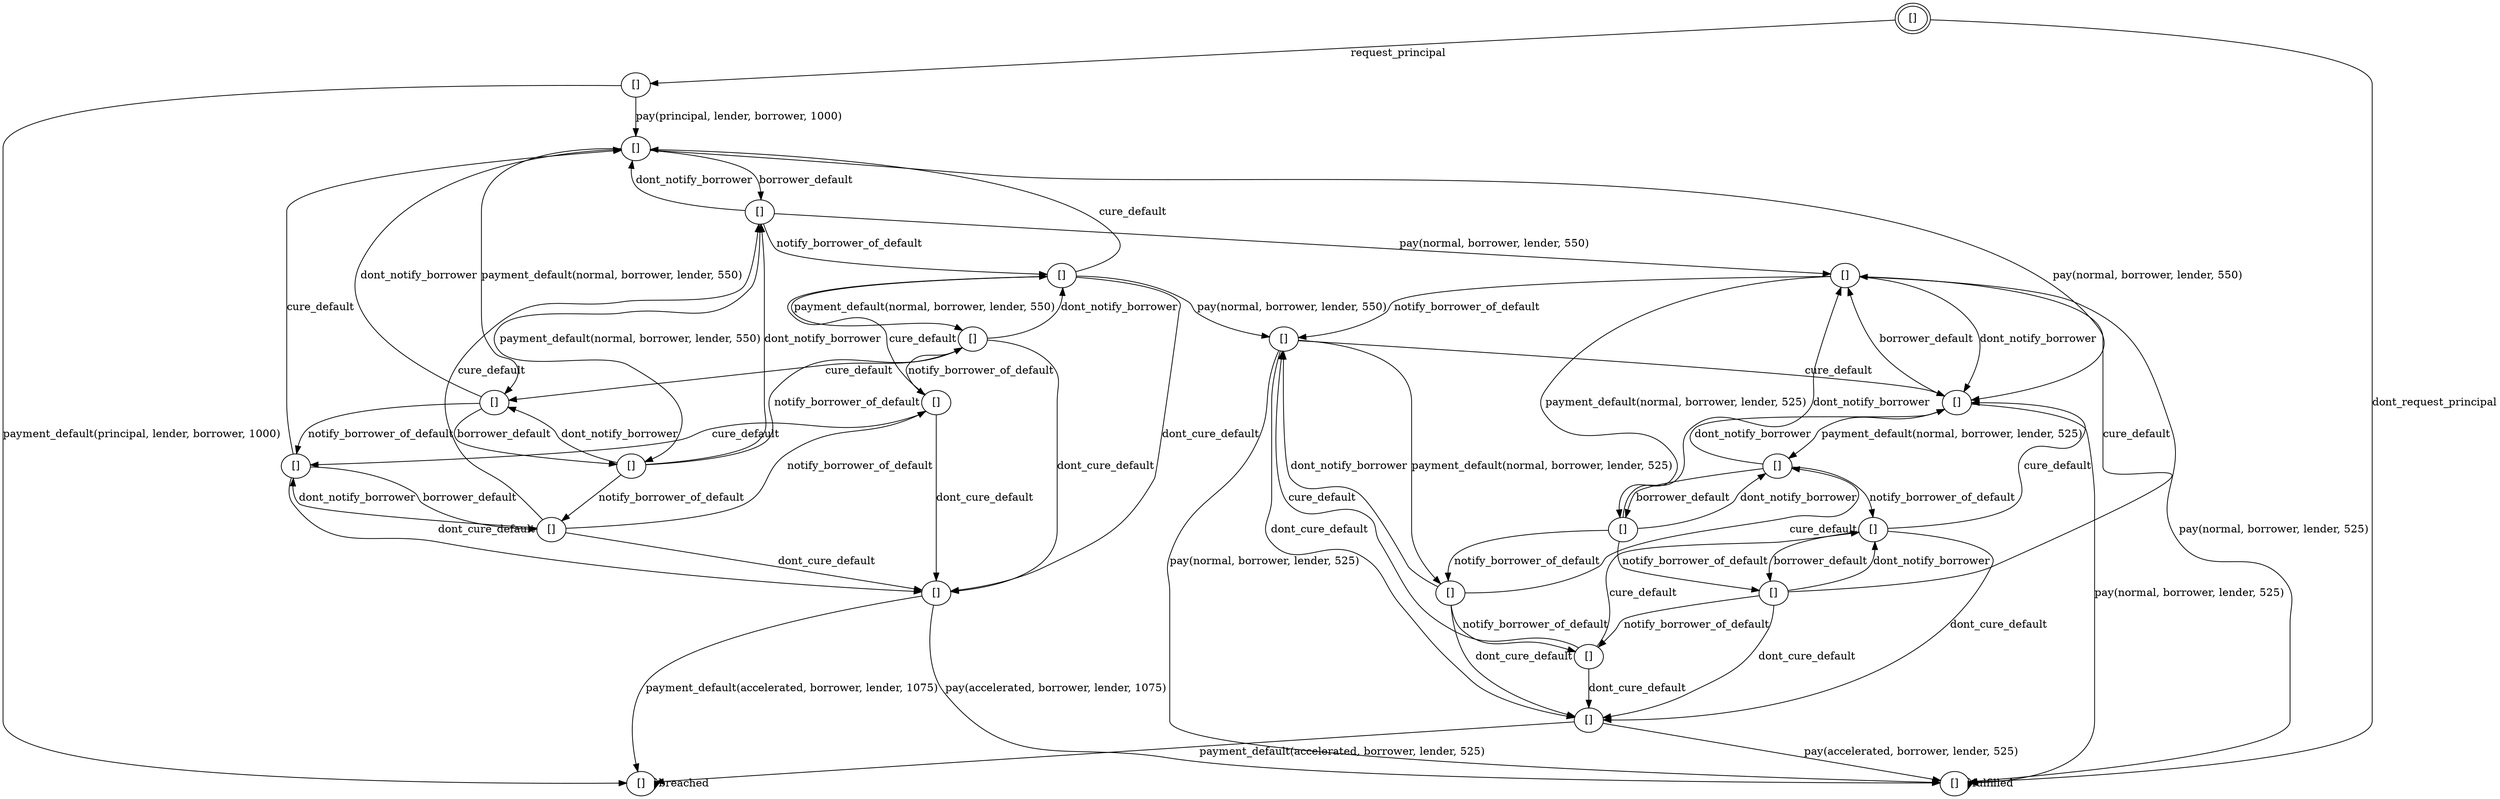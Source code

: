 digraph G {
center = TRUE;
mclimit = 10.0;
nodesep = 0.05;
node [ width=0.25, height=0.25, label="" ];
s3 [ peripheries=2 ];
s0 [label="[]"];
s1 [label="[]"];
s2 [label="[]"];
s3 [label="[]"];
s4 [label="[]"];
s5 [label="[]"];
s6 [label="[]"];
s7 [label="[]"];
s8 [label="[]"];
s9 [label="[]"];
s10 [label="[]"];
s11 [label="[]"];
s12 [label="[]"];
s13 [label="[]"];
s14 [label="[]"];
s15 [label="[]"];
s16 [label="[]"];
s17 [label="[]"];
s18 [label="[]"];
s19 [label="[]"];
s20 [label="[]"];
s21 [label="[]"];
s22 [label="[]"];
s23 [label="[]"];
s23->s0[label="notify_borrower_of_default"];
s23->s18[label="dont_notify_borrower"];
s23->s17[label="payment_default(normal, borrower, lender, 525)"];
s23->s5[label="pay(normal, borrower, lender, 525)"];
s17->s20[label="notify_borrower_of_default"];
s17->s21[label="notify_borrower_of_default"];
s17->s11[label="dont_notify_borrower"];
s17->s23[label="dont_notify_borrower"];
s21->s1[label="dont_cure_default"];
s21->s11[label="cure_default"];
s21->s19[label="notify_borrower_of_default"];
s21->s0[label="dont_notify_borrower"];
s0->s1[label="dont_cure_default"];
s0->s18[label="cure_default"];
s0->s21[label="payment_default(normal, borrower, lender, 525)"];
s0->s5[label="pay(normal, borrower, lender, 525)"];
s20->s23[label="cure_default"];
s20->s1[label="dont_cure_default"];
s20->s19[label="notify_borrower_of_default"];
s20->s8[label="dont_notify_borrower"];
s19->s0[label="cure_default"];
s19->s1[label="dont_cure_default"];
s19->s8[label="cure_default"];
s15->s12[label="notify_borrower_of_default"];
s15->s22[label="notify_borrower_of_default"];
s15->s7[label="dont_notify_borrower"];
s15->s14[label="dont_notify_borrower"];
s16->s2[label="dont_cure_default"];
s16->s13[label="cure_default"];
s16->s9[label="cure_default"];
s22->s16[label="notify_borrower_of_default"];
s22->s2[label="dont_cure_default"];
s22->s7[label="cure_default"];
s22->s13[label="dont_notify_borrower"];
s12->s2[label="dont_cure_default"];
s12->s16[label="notify_borrower_of_default"];
s12->s14[label="cure_default"];
s12->s9[label="dont_notify_borrower"];
s10->s10[label="breached"];
s18->s23[label="borrower_default"];
s18->s11[label="payment_default(normal, borrower, lender, 525)"];
s18->s5[label="pay(normal, borrower, lender, 525)"];
s8->s1[label="dont_cure_default"];
s8->s20[label="borrower_default"];
s8->s18[label="cure_default"];
s13->s2[label="dont_cure_default"];
s13->s22[label="borrower_default"];
s13->s6[label="cure_default"];
s14->s13[label="notify_borrower_of_default"];
s14->s15[label="borrower_default"];
s14->s6[label="dont_notify_borrower"];
s11->s8[label="notify_borrower_of_default"];
s11->s17[label="borrower_default"];
s11->s18[label="dont_notify_borrower"];
s9->s12[label="payment_default(normal, borrower, lender, 550)"];
s9->s2[label="dont_cure_default"];
s9->s0[label="pay(normal, borrower, lender, 550)"];
s9->s6[label="cure_default"];
s6->s14[label="payment_default(normal, borrower, lender, 550)"];
s6->s18[label="pay(normal, borrower, lender, 550)"];
s6->s7[label="borrower_default"];
s7->s9[label="notify_borrower_of_default"];
s7->s23[label="pay(normal, borrower, lender, 550)"];
s7->s15[label="payment_default(normal, borrower, lender, 550)"];
s7->s6[label="dont_notify_borrower"];
s5->s5[label="fulfilled"];
s4->s10[label="payment_default(principal, lender, borrower, 1000)"];
s4->s6[label="pay(principal, lender, borrower, 1000)"];
s3->s5[label="dont_request_principal"];
s3->s4[label="request_principal"];
s2->s10[label="payment_default(accelerated, borrower, lender, 1075)"];
s2->s5[label="pay(accelerated, borrower, lender, 1075)"];
s1->s10[label="payment_default(accelerated, borrower, lender, 525)"];
s1->s5[label="pay(accelerated, borrower, lender, 525)"];
}

